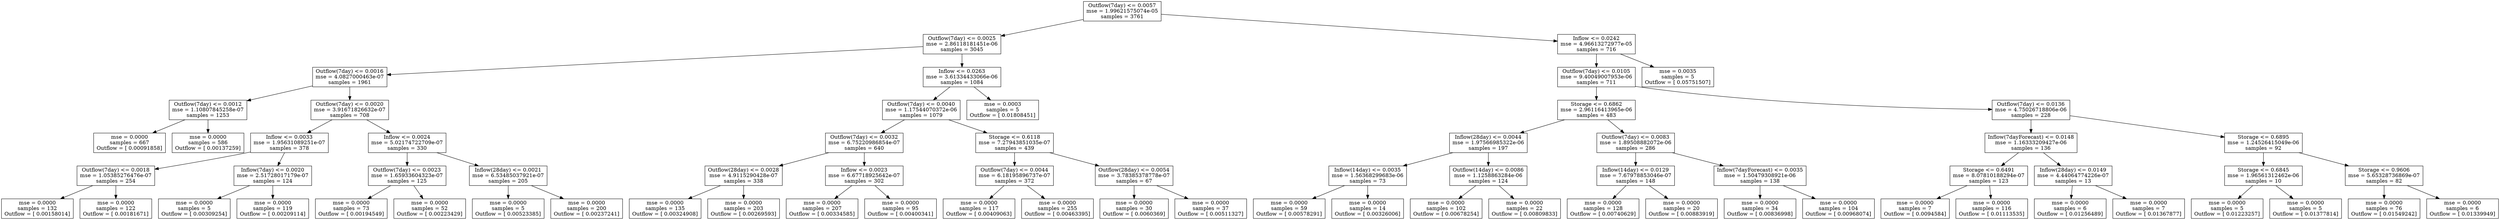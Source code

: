digraph Tree {
0 [label="Outflow(7day) <= 0.0057\nmse = 1.99621575074e-05\nsamples = 3761", shape="box"] ;
1 [label="Outflow(7day) <= 0.0025\nmse = 2.86118181451e-06\nsamples = 3045", shape="box"] ;
0 -> 1 ;
2 [label="Outflow(7day) <= 0.0016\nmse = 4.0827000463e-07\nsamples = 1961", shape="box"] ;
1 -> 2 ;
3 [label="Outflow(7day) <= 0.0012\nmse = 1.10807845258e-07\nsamples = 1253", shape="box"] ;
2 -> 3 ;
4 [label="mse = 0.0000\nsamples = 667\nOutflow = [ 0.00091858]", shape="box"] ;
3 -> 4 ;
5 [label="mse = 0.0000\nsamples = 586\nOutflow = [ 0.00137259]", shape="box"] ;
3 -> 5 ;
6 [label="Outflow(7day) <= 0.0020\nmse = 3.91671826632e-07\nsamples = 708", shape="box"] ;
2 -> 6 ;
7 [label="Inflow <= 0.0033\nmse = 1.95631089251e-07\nsamples = 378", shape="box"] ;
6 -> 7 ;
8 [label="Outflow(7day) <= 0.0018\nmse = 1.05385276476e-07\nsamples = 254", shape="box"] ;
7 -> 8 ;
9 [label="mse = 0.0000\nsamples = 132\nOutflow = [ 0.00158014]", shape="box"] ;
8 -> 9 ;
10 [label="mse = 0.0000\nsamples = 122\nOutflow = [ 0.00181671]", shape="box"] ;
8 -> 10 ;
11 [label="Inflow(7day) <= 0.0020\nmse = 2.51728017179e-07\nsamples = 124", shape="box"] ;
7 -> 11 ;
12 [label="mse = 0.0000\nsamples = 5\nOutflow = [ 0.00309254]", shape="box"] ;
11 -> 12 ;
13 [label="mse = 0.0000\nsamples = 119\nOutflow = [ 0.00209114]", shape="box"] ;
11 -> 13 ;
14 [label="Inflow <= 0.0024\nmse = 5.02174722709e-07\nsamples = 330", shape="box"] ;
6 -> 14 ;
15 [label="Outflow(7day) <= 0.0023\nmse = 1.65933604323e-07\nsamples = 125", shape="box"] ;
14 -> 15 ;
16 [label="mse = 0.0000\nsamples = 73\nOutflow = [ 0.00194549]", shape="box"] ;
15 -> 16 ;
17 [label="mse = 0.0000\nsamples = 52\nOutflow = [ 0.00223429]", shape="box"] ;
15 -> 17 ;
18 [label="Inflow(28day) <= 0.0021\nmse = 6.53485037921e-07\nsamples = 205", shape="box"] ;
14 -> 18 ;
19 [label="mse = 0.0000\nsamples = 5\nOutflow = [ 0.00523385]", shape="box"] ;
18 -> 19 ;
20 [label="mse = 0.0000\nsamples = 200\nOutflow = [ 0.00237241]", shape="box"] ;
18 -> 20 ;
21 [label="Inflow <= 0.0263\nmse = 3.61334433066e-06\nsamples = 1084", shape="box"] ;
1 -> 21 ;
22 [label="Outflow(7day) <= 0.0040\nmse = 1.17544070372e-06\nsamples = 1079", shape="box"] ;
21 -> 22 ;
23 [label="Outflow(7day) <= 0.0032\nmse = 6.75220986854e-07\nsamples = 640", shape="box"] ;
22 -> 23 ;
24 [label="Outflow(28day) <= 0.0028\nmse = 4.9115290428e-07\nsamples = 338", shape="box"] ;
23 -> 24 ;
25 [label="mse = 0.0000\nsamples = 135\nOutflow = [ 0.00324908]", shape="box"] ;
24 -> 25 ;
26 [label="mse = 0.0000\nsamples = 203\nOutflow = [ 0.00269593]", shape="box"] ;
24 -> 26 ;
27 [label="Inflow <= 0.0023\nmse = 6.67718925642e-07\nsamples = 302", shape="box"] ;
23 -> 27 ;
28 [label="mse = 0.0000\nsamples = 207\nOutflow = [ 0.00334585]", shape="box"] ;
27 -> 28 ;
29 [label="mse = 0.0000\nsamples = 95\nOutflow = [ 0.00400341]", shape="box"] ;
27 -> 29 ;
30 [label="Storage <= 0.6118\nmse = 7.27943851035e-07\nsamples = 439", shape="box"] ;
22 -> 30 ;
31 [label="Outflow(7day) <= 0.0044\nmse = 6.18195896737e-07\nsamples = 372", shape="box"] ;
30 -> 31 ;
32 [label="mse = 0.0000\nsamples = 117\nOutflow = [ 0.00409063]", shape="box"] ;
31 -> 32 ;
33 [label="mse = 0.0000\nsamples = 255\nOutflow = [ 0.00463395]", shape="box"] ;
31 -> 33 ;
34 [label="Outflow(28day) <= 0.0054\nmse = 3.78385378778e-07\nsamples = 67", shape="box"] ;
30 -> 34 ;
35 [label="mse = 0.0000\nsamples = 30\nOutflow = [ 0.0060369]", shape="box"] ;
34 -> 35 ;
36 [label="mse = 0.0000\nsamples = 37\nOutflow = [ 0.00511327]", shape="box"] ;
34 -> 36 ;
37 [label="mse = 0.0003\nsamples = 5\nOutflow = [ 0.01808451]", shape="box"] ;
21 -> 37 ;
38 [label="Inflow <= 0.0242\nmse = 4.96613272977e-05\nsamples = 716", shape="box"] ;
0 -> 38 ;
39 [label="Outflow(7day) <= 0.0105\nmse = 9.40049007953e-06\nsamples = 711", shape="box"] ;
38 -> 39 ;
40 [label="Storage <= 0.6862\nmse = 2.96116413965e-06\nsamples = 483", shape="box"] ;
39 -> 40 ;
41 [label="Inflow(28day) <= 0.0044\nmse = 1.97566985322e-06\nsamples = 197", shape="box"] ;
40 -> 41 ;
42 [label="Inflow(14day) <= 0.0035\nmse = 1.56368299683e-06\nsamples = 73", shape="box"] ;
41 -> 42 ;
43 [label="mse = 0.0000\nsamples = 59\nOutflow = [ 0.00578291]", shape="box"] ;
42 -> 43 ;
44 [label="mse = 0.0000\nsamples = 14\nOutflow = [ 0.00326006]", shape="box"] ;
42 -> 44 ;
45 [label="Outflow(14day) <= 0.0086\nmse = 1.1258863284e-06\nsamples = 124", shape="box"] ;
41 -> 45 ;
46 [label="mse = 0.0000\nsamples = 102\nOutflow = [ 0.00678254]", shape="box"] ;
45 -> 46 ;
47 [label="mse = 0.0000\nsamples = 22\nOutflow = [ 0.00809833]", shape="box"] ;
45 -> 47 ;
48 [label="Outflow(7day) <= 0.0083\nmse = 1.89508882072e-06\nsamples = 286", shape="box"] ;
40 -> 48 ;
49 [label="Inflow(14day) <= 0.0129\nmse = 7.67978853046e-07\nsamples = 148", shape="box"] ;
48 -> 49 ;
50 [label="mse = 0.0000\nsamples = 128\nOutflow = [ 0.00740629]", shape="box"] ;
49 -> 50 ;
51 [label="mse = 0.0000\nsamples = 20\nOutflow = [ 0.00883919]", shape="box"] ;
49 -> 51 ;
52 [label="Inflow(7dayForecast) <= 0.0035\nmse = 1.50479308921e-06\nsamples = 138", shape="box"] ;
48 -> 52 ;
53 [label="mse = 0.0000\nsamples = 34\nOutflow = [ 0.00836998]", shape="box"] ;
52 -> 53 ;
54 [label="mse = 0.0000\nsamples = 104\nOutflow = [ 0.00968074]", shape="box"] ;
52 -> 54 ;
55 [label="Outflow(7day) <= 0.0136\nmse = 4.75026718806e-06\nsamples = 228", shape="box"] ;
39 -> 55 ;
56 [label="Inflow(7dayForecast) <= 0.0148\nmse = 1.16333209427e-06\nsamples = 136", shape="box"] ;
55 -> 56 ;
57 [label="Storage <= 0.6491\nmse = 8.07810188294e-07\nsamples = 123", shape="box"] ;
56 -> 57 ;
58 [label="mse = 0.0000\nsamples = 7\nOutflow = [ 0.0094584]", shape="box"] ;
57 -> 58 ;
59 [label="mse = 0.0000\nsamples = 116\nOutflow = [ 0.01113535]", shape="box"] ;
57 -> 59 ;
60 [label="Inflow(28day) <= 0.0149\nmse = 4.44064774226e-07\nsamples = 13", shape="box"] ;
56 -> 60 ;
61 [label="mse = 0.0000\nsamples = 6\nOutflow = [ 0.01256489]", shape="box"] ;
60 -> 61 ;
62 [label="mse = 0.0000\nsamples = 7\nOutflow = [ 0.01367877]", shape="box"] ;
60 -> 62 ;
63 [label="Storage <= 0.6895\nmse = 1.24526415049e-06\nsamples = 92", shape="box"] ;
55 -> 63 ;
64 [label="Storage <= 0.6845\nmse = 1.96561312462e-06\nsamples = 10", shape="box"] ;
63 -> 64 ;
65 [label="mse = 0.0000\nsamples = 5\nOutflow = [ 0.01223257]", shape="box"] ;
64 -> 65 ;
66 [label="mse = 0.0000\nsamples = 5\nOutflow = [ 0.01377814]", shape="box"] ;
64 -> 66 ;
67 [label="Storage <= 0.9606\nmse = 5.65328736869e-07\nsamples = 82", shape="box"] ;
63 -> 67 ;
68 [label="mse = 0.0000\nsamples = 76\nOutflow = [ 0.01549242]", shape="box"] ;
67 -> 68 ;
69 [label="mse = 0.0000\nsamples = 6\nOutflow = [ 0.01339949]", shape="box"] ;
67 -> 69 ;
70 [label="mse = 0.0035\nsamples = 5\nOutflow = [ 0.05751507]", shape="box"] ;
38 -> 70 ;
}